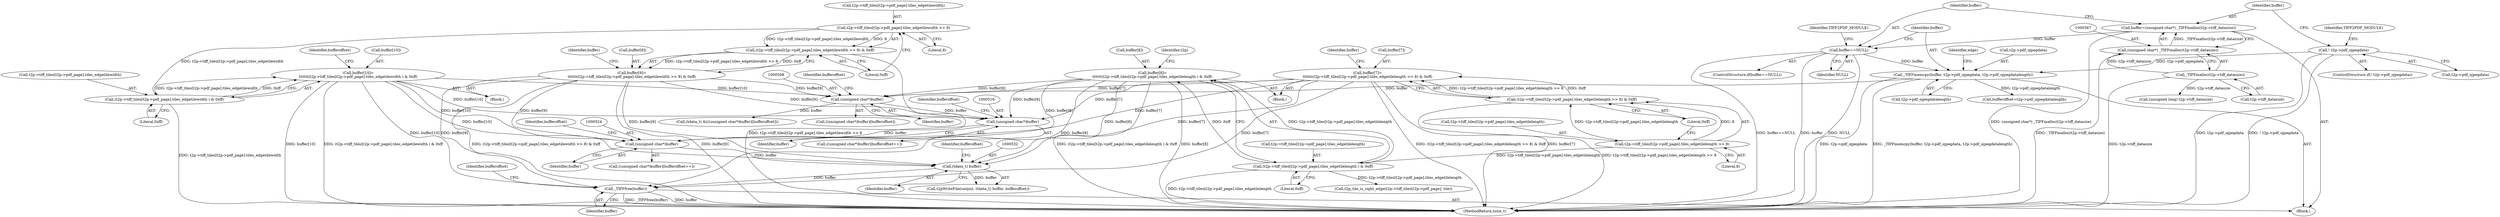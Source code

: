 digraph "0_libtiff_c7153361a4041260719b340f73f2f76@API" {
"1000535" [label="(Call,_TIFFfree(buffer))"];
"1000531" [label="(Call,(tdata_t) buffer)"];
"1000523" [label="(Call,(unsigned char*)buffer)"];
"1000435" [label="(Call,buffer[8]=\n\t\t\t\t\t\t(t2p->tiff_tiles[t2p->pdf_page].tiles_edgetilelength ) & 0xff)"];
"1000439" [label="(Call,(t2p->tiff_tiles[t2p->pdf_page].tiles_edgetilelength ) & 0xff)"];
"1000423" [label="(Call,t2p->tiff_tiles[t2p->pdf_page].tiles_edgetilelength >> 8)"];
"1000478" [label="(Call,buffer[10]=\n\t\t\t\t\t\t(t2p->tiff_tiles[t2p->pdf_page].tiles_edgetilewidth ) & 0xff)"];
"1000482" [label="(Call,(t2p->tiff_tiles[t2p->pdf_page].tiles_edgetilewidth ) & 0xff)"];
"1000466" [label="(Call,t2p->tiff_tiles[t2p->pdf_page].tiles_edgetilewidth >> 8)"];
"1000461" [label="(Call,buffer[9]=\n\t\t\t\t\t\t(t2p->tiff_tiles[t2p->pdf_page].tiles_edgetilewidth >> 8) & 0xff)"];
"1000465" [label="(Call,(t2p->tiff_tiles[t2p->pdf_page].tiles_edgetilewidth >> 8) & 0xff)"];
"1000418" [label="(Call,buffer[7]=\n\t\t\t\t\t\t(t2p->tiff_tiles[t2p->pdf_page].tiles_edgetilelength >> 8) & 0xff)"];
"1000422" [label="(Call,(t2p->tiff_tiles[t2p->pdf_page].tiles_edgetilelength >> 8) & 0xff)"];
"1000515" [label="(Call,(unsigned char*)buffer)"];
"1000507" [label="(Call,(unsigned char*)buffer)"];
"1000394" [label="(Call,_TIFFmemcpy(buffer, t2p->pdf_ojpegdata, t2p->pdf_ojpegdatalength))"];
"1000373" [label="(Call,buffer==NULL)"];
"1000364" [label="(Call,buffer=(unsigned char*) _TIFFmalloc(t2p->tiff_datasize))"];
"1000366" [label="(Call,(unsigned char*) _TIFFmalloc(t2p->tiff_datasize))"];
"1000368" [label="(Call,_TIFFmalloc(t2p->tiff_datasize))"];
"1000347" [label="(Call,! t2p->pdf_ojpegdata)"];
"1000449" [label="(Literal,0xff)"];
"1000506" [label="(Call,((unsigned char*)buffer)[bufferoffset])"];
"1000515" [label="(Call,(unsigned char*)buffer)"];
"1000365" [label="(Identifier,buffer)"];
"1000536" [label="(Identifier,buffer)"];
"1000529" [label="(Call,t2pWriteFile(output, (tdata_t) buffer, bufferoffset))"];
"1000507" [label="(Call,(unsigned char*)buffer)"];
"1000404" [label="(Identifier,edge)"];
"1000364" [label="(Call,buffer=(unsigned char*) _TIFFmalloc(t2p->tiff_datasize))"];
"1000454" [label="(Identifier,t2p)"];
"1000534" [label="(Identifier,bufferoffset)"];
"1000437" [label="(Identifier,buffer)"];
"1000522" [label="(Call,((unsigned char*)buffer)[bufferoffset++])"];
"1000375" [label="(Identifier,NULL)"];
"1000479" [label="(Call,buffer[10])"];
"1000345" [label="(Block,)"];
"1000419" [label="(Call,buffer[7])"];
"1000466" [label="(Call,t2p->tiff_tiles[t2p->pdf_page].tiles_edgetilewidth >> 8)"];
"1000480" [label="(Identifier,buffer)"];
"1000523" [label="(Call,(unsigned char*)buffer)"];
"1000503" [label="(Call,(tdata_t) &(((unsigned char*)buffer)[bufferoffset]))"];
"1000493" [label="(Call,bufferoffset=t2p->pdf_ojpegdatalength)"];
"1000492" [label="(Literal,0xff)"];
"1000380" [label="(Call,(unsigned long) t2p->tiff_datasize)"];
"1000476" [label="(Literal,8)"];
"1000478" [label="(Call,buffer[10]=\n\t\t\t\t\t\t(t2p->tiff_tiles[t2p->pdf_page].tiles_edgetilewidth ) & 0xff)"];
"1000368" [label="(Call,_TIFFmalloc(t2p->tiff_datasize))"];
"1000346" [label="(ControlStructure,if(! t2p->pdf_ojpegdata))"];
"1000517" [label="(Identifier,buffer)"];
"1000483" [label="(Call,t2p->tiff_tiles[t2p->pdf_page].tiles_edgetilewidth)"];
"1000440" [label="(Call,t2p->tiff_tiles[t2p->pdf_page].tiles_edgetilelength)"];
"1000417" [label="(Block,)"];
"1000494" [label="(Identifier,bufferoffset)"];
"1000465" [label="(Call,(t2p->tiff_tiles[t2p->pdf_page].tiles_edgetilewidth >> 8) & 0xff)"];
"1000374" [label="(Identifier,buffer)"];
"1000378" [label="(Identifier,TIFF2PDF_MODULE)"];
"1000461" [label="(Call,buffer[9]=\n\t\t\t\t\t\t(t2p->tiff_tiles[t2p->pdf_page].tiles_edgetilewidth >> 8) & 0xff)"];
"1000527" [label="(Identifier,bufferoffset)"];
"1000514" [label="(Call,((unsigned char*)buffer)[bufferoffset++])"];
"1000519" [label="(Identifier,bufferoffset)"];
"1000477" [label="(Literal,0xff)"];
"1000509" [label="(Identifier,buffer)"];
"1000372" [label="(ControlStructure,if(buffer==NULL))"];
"1000436" [label="(Call,buffer[8])"];
"1000433" [label="(Literal,8)"];
"1000369" [label="(Call,t2p->tiff_datasize)"];
"1000535" [label="(Call,_TIFFfree(buffer))"];
"1000373" [label="(Call,buffer==NULL)"];
"1000510" [label="(Identifier,bufferoffset)"];
"1000347" [label="(Call,! t2p->pdf_ojpegdata)"];
"1000538" [label="(Identifier,bufferoffset)"];
"1000399" [label="(Call,t2p->pdf_ojpegdatalength)"];
"1000533" [label="(Identifier,buffer)"];
"1000434" [label="(Literal,0xff)"];
"1000435" [label="(Call,buffer[8]=\n\t\t\t\t\t\t(t2p->tiff_tiles[t2p->pdf_page].tiles_edgetilelength ) & 0xff)"];
"1000451" [label="(Call,t2p_tile_is_right_edge(t2p->tiff_tiles[t2p->pdf_page], tile))"];
"1000467" [label="(Call,t2p->tiff_tiles[t2p->pdf_page].tiles_edgetilewidth)"];
"1000423" [label="(Call,t2p->tiff_tiles[t2p->pdf_page].tiles_edgetilelength >> 8)"];
"1000396" [label="(Call,t2p->pdf_ojpegdata)"];
"1000531" [label="(Call,(tdata_t) buffer)"];
"1000348" [label="(Call,t2p->pdf_ojpegdata)"];
"1001530" [label="(MethodReturn,tsize_t)"];
"1000394" [label="(Call,_TIFFmemcpy(buffer, t2p->pdf_ojpegdata, t2p->pdf_ojpegdatalength))"];
"1000424" [label="(Call,t2p->tiff_tiles[t2p->pdf_page].tiles_edgetilelength)"];
"1000482" [label="(Call,(t2p->tiff_tiles[t2p->pdf_page].tiles_edgetilewidth ) & 0xff)"];
"1000422" [label="(Call,(t2p->tiff_tiles[t2p->pdf_page].tiles_edgetilelength >> 8) & 0xff)"];
"1000462" [label="(Call,buffer[9])"];
"1000525" [label="(Identifier,buffer)"];
"1000395" [label="(Identifier,buffer)"];
"1000439" [label="(Call,(t2p->tiff_tiles[t2p->pdf_page].tiles_edgetilelength ) & 0xff)"];
"1000460" [label="(Block,)"];
"1000418" [label="(Call,buffer[7]=\n\t\t\t\t\t\t(t2p->tiff_tiles[t2p->pdf_page].tiles_edgetilelength >> 8) & 0xff)"];
"1000366" [label="(Call,(unsigned char*) _TIFFmalloc(t2p->tiff_datasize))"];
"1000353" [label="(Identifier,TIFF2PDF_MODULE)"];
"1000535" -> "1000345"  [label="AST: "];
"1000535" -> "1000536"  [label="CFG: "];
"1000536" -> "1000535"  [label="AST: "];
"1000538" -> "1000535"  [label="CFG: "];
"1000535" -> "1001530"  [label="DDG: buffer"];
"1000535" -> "1001530"  [label="DDG: _TIFFfree(buffer)"];
"1000531" -> "1000535"  [label="DDG: buffer"];
"1000435" -> "1000535"  [label="DDG: buffer[8]"];
"1000478" -> "1000535"  [label="DDG: buffer[10]"];
"1000461" -> "1000535"  [label="DDG: buffer[9]"];
"1000418" -> "1000535"  [label="DDG: buffer[7]"];
"1000531" -> "1000529"  [label="AST: "];
"1000531" -> "1000533"  [label="CFG: "];
"1000532" -> "1000531"  [label="AST: "];
"1000533" -> "1000531"  [label="AST: "];
"1000534" -> "1000531"  [label="CFG: "];
"1000531" -> "1000529"  [label="DDG: buffer"];
"1000523" -> "1000531"  [label="DDG: buffer"];
"1000435" -> "1000531"  [label="DDG: buffer[8]"];
"1000478" -> "1000531"  [label="DDG: buffer[10]"];
"1000461" -> "1000531"  [label="DDG: buffer[9]"];
"1000418" -> "1000531"  [label="DDG: buffer[7]"];
"1000523" -> "1000522"  [label="AST: "];
"1000523" -> "1000525"  [label="CFG: "];
"1000524" -> "1000523"  [label="AST: "];
"1000525" -> "1000523"  [label="AST: "];
"1000527" -> "1000523"  [label="CFG: "];
"1000435" -> "1000523"  [label="DDG: buffer[8]"];
"1000478" -> "1000523"  [label="DDG: buffer[10]"];
"1000461" -> "1000523"  [label="DDG: buffer[9]"];
"1000418" -> "1000523"  [label="DDG: buffer[7]"];
"1000515" -> "1000523"  [label="DDG: buffer"];
"1000435" -> "1000417"  [label="AST: "];
"1000435" -> "1000439"  [label="CFG: "];
"1000436" -> "1000435"  [label="AST: "];
"1000439" -> "1000435"  [label="AST: "];
"1000454" -> "1000435"  [label="CFG: "];
"1000435" -> "1001530"  [label="DDG: buffer[8]"];
"1000435" -> "1001530"  [label="DDG: (t2p->tiff_tiles[t2p->pdf_page].tiles_edgetilelength ) & 0xff"];
"1000439" -> "1000435"  [label="DDG: t2p->tiff_tiles[t2p->pdf_page].tiles_edgetilelength"];
"1000439" -> "1000435"  [label="DDG: 0xff"];
"1000435" -> "1000507"  [label="DDG: buffer[8]"];
"1000435" -> "1000515"  [label="DDG: buffer[8]"];
"1000439" -> "1000449"  [label="CFG: "];
"1000440" -> "1000439"  [label="AST: "];
"1000449" -> "1000439"  [label="AST: "];
"1000439" -> "1001530"  [label="DDG: t2p->tiff_tiles[t2p->pdf_page].tiles_edgetilelength"];
"1000423" -> "1000439"  [label="DDG: t2p->tiff_tiles[t2p->pdf_page].tiles_edgetilelength"];
"1000439" -> "1000451"  [label="DDG: t2p->tiff_tiles[t2p->pdf_page].tiles_edgetilelength"];
"1000423" -> "1000422"  [label="AST: "];
"1000423" -> "1000433"  [label="CFG: "];
"1000424" -> "1000423"  [label="AST: "];
"1000433" -> "1000423"  [label="AST: "];
"1000434" -> "1000423"  [label="CFG: "];
"1000423" -> "1000422"  [label="DDG: t2p->tiff_tiles[t2p->pdf_page].tiles_edgetilelength"];
"1000423" -> "1000422"  [label="DDG: 8"];
"1000478" -> "1000460"  [label="AST: "];
"1000478" -> "1000482"  [label="CFG: "];
"1000479" -> "1000478"  [label="AST: "];
"1000482" -> "1000478"  [label="AST: "];
"1000494" -> "1000478"  [label="CFG: "];
"1000478" -> "1001530"  [label="DDG: buffer[10]"];
"1000478" -> "1001530"  [label="DDG: (t2p->tiff_tiles[t2p->pdf_page].tiles_edgetilewidth ) & 0xff"];
"1000482" -> "1000478"  [label="DDG: t2p->tiff_tiles[t2p->pdf_page].tiles_edgetilewidth"];
"1000482" -> "1000478"  [label="DDG: 0xff"];
"1000478" -> "1000507"  [label="DDG: buffer[10]"];
"1000478" -> "1000515"  [label="DDG: buffer[10]"];
"1000482" -> "1000492"  [label="CFG: "];
"1000483" -> "1000482"  [label="AST: "];
"1000492" -> "1000482"  [label="AST: "];
"1000482" -> "1001530"  [label="DDG: t2p->tiff_tiles[t2p->pdf_page].tiles_edgetilewidth"];
"1000466" -> "1000482"  [label="DDG: t2p->tiff_tiles[t2p->pdf_page].tiles_edgetilewidth"];
"1000466" -> "1000465"  [label="AST: "];
"1000466" -> "1000476"  [label="CFG: "];
"1000467" -> "1000466"  [label="AST: "];
"1000476" -> "1000466"  [label="AST: "];
"1000477" -> "1000466"  [label="CFG: "];
"1000466" -> "1000465"  [label="DDG: t2p->tiff_tiles[t2p->pdf_page].tiles_edgetilewidth"];
"1000466" -> "1000465"  [label="DDG: 8"];
"1000461" -> "1000460"  [label="AST: "];
"1000461" -> "1000465"  [label="CFG: "];
"1000462" -> "1000461"  [label="AST: "];
"1000465" -> "1000461"  [label="AST: "];
"1000480" -> "1000461"  [label="CFG: "];
"1000461" -> "1001530"  [label="DDG: (t2p->tiff_tiles[t2p->pdf_page].tiles_edgetilewidth >> 8) & 0xff"];
"1000461" -> "1001530"  [label="DDG: buffer[9]"];
"1000465" -> "1000461"  [label="DDG: t2p->tiff_tiles[t2p->pdf_page].tiles_edgetilewidth >> 8"];
"1000465" -> "1000461"  [label="DDG: 0xff"];
"1000461" -> "1000507"  [label="DDG: buffer[9]"];
"1000461" -> "1000515"  [label="DDG: buffer[9]"];
"1000465" -> "1000477"  [label="CFG: "];
"1000477" -> "1000465"  [label="AST: "];
"1000465" -> "1001530"  [label="DDG: t2p->tiff_tiles[t2p->pdf_page].tiles_edgetilewidth >> 8"];
"1000418" -> "1000417"  [label="AST: "];
"1000418" -> "1000422"  [label="CFG: "];
"1000419" -> "1000418"  [label="AST: "];
"1000422" -> "1000418"  [label="AST: "];
"1000437" -> "1000418"  [label="CFG: "];
"1000418" -> "1001530"  [label="DDG: (t2p->tiff_tiles[t2p->pdf_page].tiles_edgetilelength >> 8) & 0xff"];
"1000418" -> "1001530"  [label="DDG: buffer[7]"];
"1000422" -> "1000418"  [label="DDG: t2p->tiff_tiles[t2p->pdf_page].tiles_edgetilelength >> 8"];
"1000422" -> "1000418"  [label="DDG: 0xff"];
"1000418" -> "1000507"  [label="DDG: buffer[7]"];
"1000418" -> "1000515"  [label="DDG: buffer[7]"];
"1000422" -> "1000434"  [label="CFG: "];
"1000434" -> "1000422"  [label="AST: "];
"1000422" -> "1001530"  [label="DDG: t2p->tiff_tiles[t2p->pdf_page].tiles_edgetilelength >> 8"];
"1000515" -> "1000514"  [label="AST: "];
"1000515" -> "1000517"  [label="CFG: "];
"1000516" -> "1000515"  [label="AST: "];
"1000517" -> "1000515"  [label="AST: "];
"1000519" -> "1000515"  [label="CFG: "];
"1000507" -> "1000515"  [label="DDG: buffer"];
"1000507" -> "1000506"  [label="AST: "];
"1000507" -> "1000509"  [label="CFG: "];
"1000508" -> "1000507"  [label="AST: "];
"1000509" -> "1000507"  [label="AST: "];
"1000510" -> "1000507"  [label="CFG: "];
"1000507" -> "1000503"  [label="DDG: buffer"];
"1000394" -> "1000507"  [label="DDG: buffer"];
"1000394" -> "1000345"  [label="AST: "];
"1000394" -> "1000399"  [label="CFG: "];
"1000395" -> "1000394"  [label="AST: "];
"1000396" -> "1000394"  [label="AST: "];
"1000399" -> "1000394"  [label="AST: "];
"1000404" -> "1000394"  [label="CFG: "];
"1000394" -> "1001530"  [label="DDG: t2p->pdf_ojpegdata"];
"1000394" -> "1001530"  [label="DDG: _TIFFmemcpy(buffer, t2p->pdf_ojpegdata, t2p->pdf_ojpegdatalength)"];
"1000373" -> "1000394"  [label="DDG: buffer"];
"1000347" -> "1000394"  [label="DDG: t2p->pdf_ojpegdata"];
"1000394" -> "1000493"  [label="DDG: t2p->pdf_ojpegdatalength"];
"1000373" -> "1000372"  [label="AST: "];
"1000373" -> "1000375"  [label="CFG: "];
"1000374" -> "1000373"  [label="AST: "];
"1000375" -> "1000373"  [label="AST: "];
"1000378" -> "1000373"  [label="CFG: "];
"1000395" -> "1000373"  [label="CFG: "];
"1000373" -> "1001530"  [label="DDG: NULL"];
"1000373" -> "1001530"  [label="DDG: buffer==NULL"];
"1000373" -> "1001530"  [label="DDG: buffer"];
"1000364" -> "1000373"  [label="DDG: buffer"];
"1000364" -> "1000345"  [label="AST: "];
"1000364" -> "1000366"  [label="CFG: "];
"1000365" -> "1000364"  [label="AST: "];
"1000366" -> "1000364"  [label="AST: "];
"1000374" -> "1000364"  [label="CFG: "];
"1000364" -> "1001530"  [label="DDG: (unsigned char*) _TIFFmalloc(t2p->tiff_datasize)"];
"1000366" -> "1000364"  [label="DDG: _TIFFmalloc(t2p->tiff_datasize)"];
"1000366" -> "1000368"  [label="CFG: "];
"1000367" -> "1000366"  [label="AST: "];
"1000368" -> "1000366"  [label="AST: "];
"1000366" -> "1001530"  [label="DDG: _TIFFmalloc(t2p->tiff_datasize)"];
"1000368" -> "1000366"  [label="DDG: t2p->tiff_datasize"];
"1000368" -> "1000369"  [label="CFG: "];
"1000369" -> "1000368"  [label="AST: "];
"1000368" -> "1001530"  [label="DDG: t2p->tiff_datasize"];
"1000368" -> "1000380"  [label="DDG: t2p->tiff_datasize"];
"1000347" -> "1000346"  [label="AST: "];
"1000347" -> "1000348"  [label="CFG: "];
"1000348" -> "1000347"  [label="AST: "];
"1000353" -> "1000347"  [label="CFG: "];
"1000365" -> "1000347"  [label="CFG: "];
"1000347" -> "1001530"  [label="DDG: t2p->pdf_ojpegdata"];
"1000347" -> "1001530"  [label="DDG: ! t2p->pdf_ojpegdata"];
}
